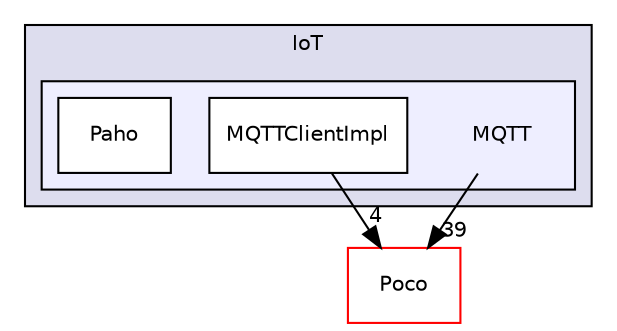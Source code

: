 digraph "AppFrameWork/include/IoT/MQTT" {
  compound=true
  node [ fontsize="10", fontname="Helvetica"];
  edge [ labelfontsize="10", labelfontname="Helvetica"];
  subgraph clusterdir_b3cd7bd63d954071f0f0f4c2b9f78ea6 {
    graph [ bgcolor="#ddddee", pencolor="black", label="IoT" fontname="Helvetica", fontsize="10", URL="dir_b3cd7bd63d954071f0f0f4c2b9f78ea6.html"]
  subgraph clusterdir_468a004ec102f9ac2b183e9715602ca3 {
    graph [ bgcolor="#eeeeff", pencolor="black", label="" URL="dir_468a004ec102f9ac2b183e9715602ca3.html"];
    dir_468a004ec102f9ac2b183e9715602ca3 [shape=plaintext label="MQTT"];
    dir_00eb905cb68b9ebc33d1f30aa5c6ca96 [shape=box label="MQTTClientImpl" color="black" fillcolor="white" style="filled" URL="dir_00eb905cb68b9ebc33d1f30aa5c6ca96.html"];
    dir_a41e94a4d783ebdcbdbfc6b7cedf8f8a [shape=box label="Paho" color="black" fillcolor="white" style="filled" URL="dir_a41e94a4d783ebdcbdbfc6b7cedf8f8a.html"];
  }
  }
  dir_59c12342eddca02fbd00a40f57d0211b [shape=box label="Poco" fillcolor="white" style="filled" color="red" URL="dir_59c12342eddca02fbd00a40f57d0211b.html"];
  dir_00eb905cb68b9ebc33d1f30aa5c6ca96->dir_59c12342eddca02fbd00a40f57d0211b [headlabel="4", labeldistance=1.5 headhref="dir_000019_000025.html"];
  dir_468a004ec102f9ac2b183e9715602ca3->dir_59c12342eddca02fbd00a40f57d0211b [headlabel="39", labeldistance=1.5 headhref="dir_000017_000025.html"];
}

